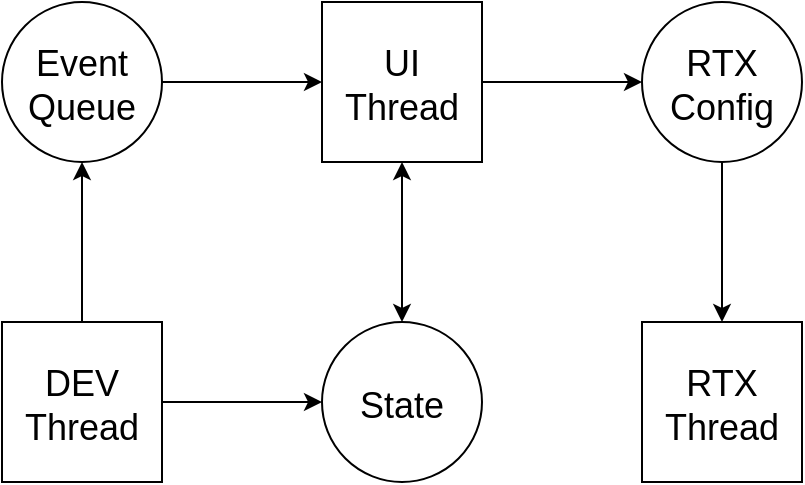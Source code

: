 <mxfile version="20.2.3" type="device"><diagram id="iGgYiCmtAxDSU0z_PsAx" name="Page-1"><mxGraphModel dx="868" dy="389" grid="1" gridSize="10" guides="1" tooltips="1" connect="1" arrows="1" fold="1" page="1" pageScale="1" pageWidth="827" pageHeight="1169" math="0" shadow="0"><root><mxCell id="0"/><mxCell id="1" parent="0"/><mxCell id="KkqpV5PKVmL3VBzglWI6-1" value="UI &#xA;Thread" style="aspect=fixed;fontSize=18;fillColor=none;" vertex="1" parent="1"><mxGeometry x="360" y="360" width="80" height="80" as="geometry"/></mxCell><mxCell id="KkqpV5PKVmL3VBzglWI6-3" value="RTX&#xA;Thread" style="aspect=fixed;fontSize=18;fillColor=none;" vertex="1" parent="1"><mxGeometry x="520" y="520" width="80" height="80" as="geometry"/></mxCell><mxCell id="KkqpV5PKVmL3VBzglWI6-5" value="DEV&#xA;Thread" style="aspect=fixed;fontSize=18;fillColor=none;" vertex="1" parent="1"><mxGeometry x="200" y="520" width="80" height="80" as="geometry"/></mxCell><mxCell id="KkqpV5PKVmL3VBzglWI6-6" value="State" style="ellipse;aspect=fixed;fontSize=18;fillColor=none;" vertex="1" parent="1"><mxGeometry x="360" y="520" width="80" height="80" as="geometry"/></mxCell><mxCell id="KkqpV5PKVmL3VBzglWI6-7" value="Event&#xA;Queue" style="ellipse;aspect=fixed;fontSize=18;fillColor=none;" vertex="1" parent="1"><mxGeometry x="200" y="360" width="80" height="80" as="geometry"/></mxCell><mxCell id="KkqpV5PKVmL3VBzglWI6-9" value="" style="endArrow=classic;fontSize=18;entryX=0.5;entryY=1;entryDx=0;entryDy=0;strokeWidth=1;" edge="1" parent="1" source="KkqpV5PKVmL3VBzglWI6-5" target="KkqpV5PKVmL3VBzglWI6-7"><mxGeometry width="50" height="50" relative="1" as="geometry"><mxPoint x="250" y="290" as="sourcePoint"/><mxPoint x="250" y="370" as="targetPoint"/></mxGeometry></mxCell><mxCell id="KkqpV5PKVmL3VBzglWI6-10" value="" style="endArrow=classic;fontSize=18;entryX=0;entryY=0.5;entryDx=0;entryDy=0;strokeWidth=1;exitX=1;exitY=0.5;exitDx=0;exitDy=0;" edge="1" parent="1" source="KkqpV5PKVmL3VBzglWI6-7" target="KkqpV5PKVmL3VBzglWI6-1"><mxGeometry width="50" height="50" relative="1" as="geometry"><mxPoint x="250" y="530" as="sourcePoint"/><mxPoint x="250" y="450" as="targetPoint"/></mxGeometry></mxCell><mxCell id="KkqpV5PKVmL3VBzglWI6-11" value="RTX&#xA;Config" style="ellipse;aspect=fixed;fontSize=18;fillColor=none;" vertex="1" parent="1"><mxGeometry x="520" y="360" width="80" height="80" as="geometry"/></mxCell><mxCell id="KkqpV5PKVmL3VBzglWI6-12" value="" style="endArrow=classic;fontSize=18;strokeWidth=1;" edge="1" parent="1" source="KkqpV5PKVmL3VBzglWI6-1" target="KkqpV5PKVmL3VBzglWI6-11"><mxGeometry width="50" height="50" relative="1" as="geometry"><mxPoint x="290" y="410" as="sourcePoint"/><mxPoint x="370" y="410" as="targetPoint"/></mxGeometry></mxCell><mxCell id="KkqpV5PKVmL3VBzglWI6-13" value="" style="endArrow=classic;fontSize=18;strokeWidth=1;" edge="1" parent="1" source="KkqpV5PKVmL3VBzglWI6-11" target="KkqpV5PKVmL3VBzglWI6-3"><mxGeometry width="50" height="50" relative="1" as="geometry"><mxPoint x="450" y="410" as="sourcePoint"/><mxPoint x="530" y="410" as="targetPoint"/></mxGeometry></mxCell><mxCell id="KkqpV5PKVmL3VBzglWI6-14" value="" style="endArrow=classic;startArrow=classic;strokeWidth=1;fontSize=18;exitX=0.5;exitY=1;exitDx=0;exitDy=0;entryX=0.5;entryY=0;entryDx=0;entryDy=0;" edge="1" parent="1" source="KkqpV5PKVmL3VBzglWI6-1" target="KkqpV5PKVmL3VBzglWI6-6"><mxGeometry width="50" height="50" relative="1" as="geometry"><mxPoint x="430" y="440" as="sourcePoint"/><mxPoint x="480" y="390" as="targetPoint"/></mxGeometry></mxCell><mxCell id="KkqpV5PKVmL3VBzglWI6-16" value="" style="endArrow=classic;fontSize=18;entryX=0;entryY=0.5;entryDx=0;entryDy=0;strokeWidth=1;exitX=1;exitY=0.5;exitDx=0;exitDy=0;" edge="1" parent="1" source="KkqpV5PKVmL3VBzglWI6-5" target="KkqpV5PKVmL3VBzglWI6-6"><mxGeometry width="50" height="50" relative="1" as="geometry"><mxPoint x="250" y="530" as="sourcePoint"/><mxPoint x="250" y="450" as="targetPoint"/></mxGeometry></mxCell></root></mxGraphModel></diagram></mxfile>